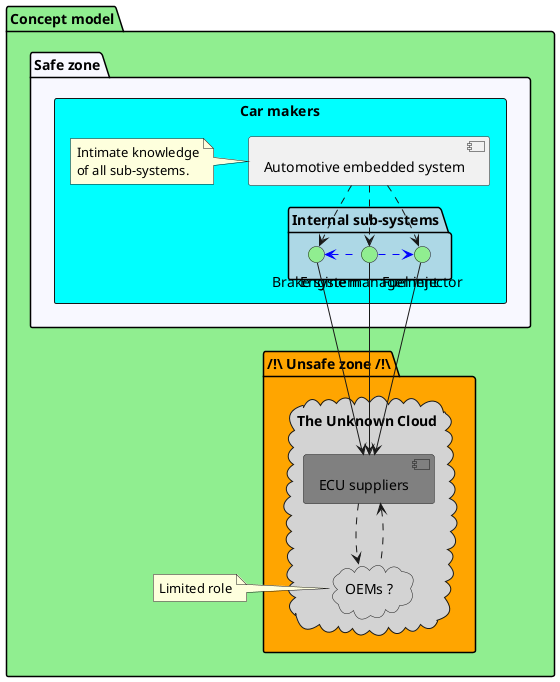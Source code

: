 @startuml

package "Concept model" #LightGreen {
package "Safe zone" #GhostWhite {

    rectangle "Car makers" #Cyan {
    component "Automotive embedded system" as CAR_SYSTEM
    package "Internal sub-systems" #LightBlue {
        () "Brake system" as ECU_BS #LightGreen
        () "Fuel injector" as ECU_FI #LightGreen
        () "Engine management" as ECU_EM #LightGreen
}

CAR_SYSTEM .-> ECU_BS
CAR_SYSTEM .-> ECU_FI
CAR_SYSTEM .-> ECU_EM

ECU_FI <.left. ECU_EM #Blue
ECU_BS <.right. ECU_EM #Blue

 note left of CAR_SYSTEM {
     Intimate knowledge
     of all sub-systems.
}

}
}

package "/!\\ Unsafe zone /!\\" #Orange {
 
     cloud "The Unknown Cloud \n" #LightGrey {

     cloud "OEMs ?" as OEMs #LightGray

     [ECU suppliers] #Grey
     
     ECU_BS -down-> [ECU suppliers]
    ECU_FI -down-> [ECU suppliers]
    ECU_EM -down-> [ECU suppliers]

    OEMs <.up. [ECU suppliers]
    OEMs .up.> [ECU suppliers]

}
 


}


note left of OEMs {
     Limited role
}

}


@enduml
